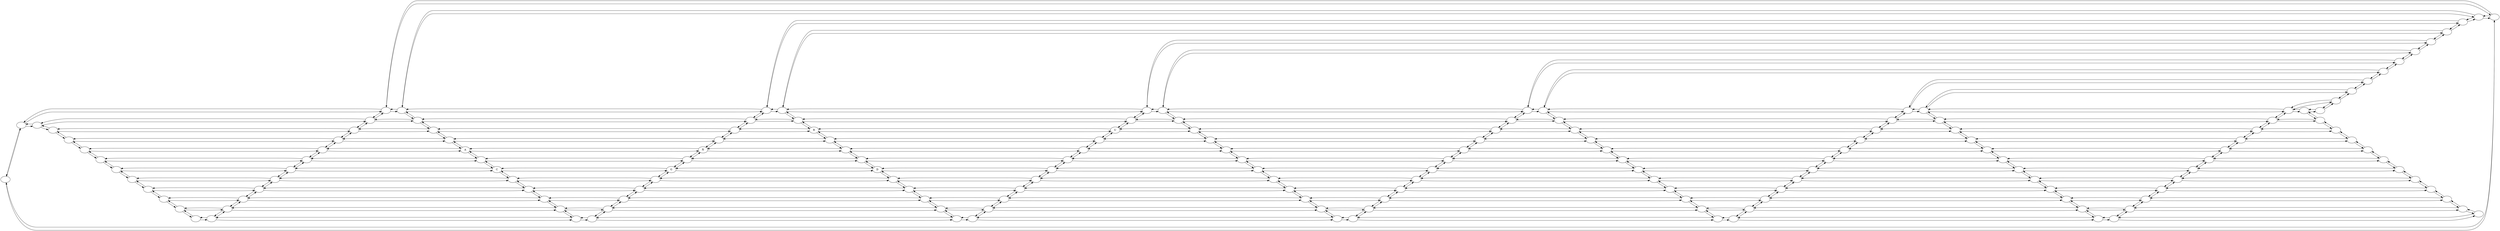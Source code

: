 digraph grafo {
node0_0 [label= ""];
node0_0 -> node1_0;
node0_0 [label= ""];
node0_0 -> node0_1;
node0_1 [label= ""];
node0_1 -> node1_1;
node0_1 [label= ""];
node0_1 -> node0_2;
node0_1 [label= ""];
node0_1 -> node0_0;
node0_2 [label= ""];
node0_2 -> node1_2;
node0_2 [label= ""];
node0_2 -> node0_3;
node0_2 [label= ""];
node0_2 -> node0_1;
node0_3 [label= ""];
node0_3 -> node1_3;
node0_3 [label= ""];
node0_3 -> node0_4;
node0_3 [label= ""];
node0_3 -> node0_2;
node0_4 [label= ""];
node0_4 -> node1_4;
node0_4 [label= ""];
node0_4 -> node0_5;
node0_4 [label= ""];
node0_4 -> node0_3;
node0_5 [label= ""];
node0_5 -> node1_5;
node0_5 [label= ""];
node0_5 -> node0_6;
node0_5 [label= ""];
node0_5 -> node0_4;
node0_6 [label= ""];
node0_6 -> node1_6;
node0_6 [label= ""];
node0_6 -> node0_7;
node0_6 [label= ""];
node0_6 -> node0_5;
node0_7 [label= ""];
node0_7 -> node1_7;
node0_7 [label= ""];
node0_7 -> node0_8;
node0_7 [label= ""];
node0_7 -> node0_6;
node0_8 [label= ""];
node0_8 -> node1_8;
node0_8 [label= ""];
node0_8 -> node0_9;
node0_8 [label= ""];
node0_8 -> node0_7;
node0_9 [label= ""];
node0_9 -> node1_9;
node0_9 [label= ""];
node0_9 -> node0_10;
node0_9 [label= ""];
node0_9 -> node0_8;
node0_10 [label= ""];
node0_10 -> node1_10;
node0_10 [label= ""];
node0_10 -> node0_11;
node0_10 [label= ""];
node0_10 -> node0_9;
node0_11 [label= ""];
node0_11 -> node1_11;
node0_11 [label= ""];
node0_11 -> node0_12;
node0_11 [label= ""];
node0_11 -> node0_10;
node0_12 [label= ""];
node0_12 -> node1_12;
node0_12 [label= ""];
node0_12 -> node0_11;
node1_0 [label= ""];
node1_0 -> node2_0;
node1_0 [label= ""];
node1_0 -> node0_0;
node1_0 [label= ""];
node1_0 -> node1_1;
node1_1 [label= ""];
node1_1 -> node2_1;
node1_1 [label= ""];
node1_1 -> node0_1;
node1_1 [label= ""];
node1_1 -> node1_2;
node1_1 [label= ""];
node1_1 -> node1_0;
node1_2 [label= ""];
node1_2 -> node2_2;
node1_2 [label= ""];
node1_2 -> node0_2;
node1_2 [label= ""];
node1_2 -> node1_3;
node1_2 [label= ""];
node1_2 -> node1_1;
node1_3 [label= ""];
node1_3 -> node2_3;
node1_3 [label= ""];
node1_3 -> node0_3;
node1_3 [label= ""];
node1_3 -> node1_4;
node1_3 [label= ""];
node1_3 -> node1_2;
node1_4 [label= ""];
node1_4 -> node2_4;
node1_4 [label= ""];
node1_4 -> node0_4;
node1_4 [label= ""];
node1_4 -> node1_5;
node1_4 [label= ""];
node1_4 -> node1_3;
node1_5 [label= ""];
node1_5 -> node2_5;
node1_5 [label= ""];
node1_5 -> node0_5;
node1_5 [label= ""];
node1_5 -> node1_6;
node1_5 [label= ""];
node1_5 -> node1_4;
node1_6 [label= ""];
node1_6 -> node2_6;
node1_6 [label= ""];
node1_6 -> node0_6;
node1_6 [label= ""];
node1_6 -> node1_7;
node1_6 [label= ""];
node1_6 -> node1_5;
node1_7 [label= ""];
node1_7 -> node2_7;
node1_7 [label= ""];
node1_7 -> node0_7;
node1_7 [label= ""];
node1_7 -> node1_8;
node1_7 [label= ""];
node1_7 -> node1_6;
node1_8 [label= ""];
node1_8 -> node2_8;
node1_8 [label= ""];
node1_8 -> node0_8;
node1_8 [label= ""];
node1_8 -> node1_9;
node1_8 [label= ""];
node1_8 -> node1_7;
node1_9 [label= ""];
node1_9 -> node2_9;
node1_9 [label= ""];
node1_9 -> node0_9;
node1_9 [label= ""];
node1_9 -> node1_10;
node1_9 [label= ""];
node1_9 -> node1_8;
node1_10 [label= ""];
node1_10 -> node2_10;
node1_10 [label= ""];
node1_10 -> node0_10;
node1_10 [label= ""];
node1_10 -> node1_11;
node1_10 [label= ""];
node1_10 -> node1_9;
node1_11 [label= ""];
node1_11 -> node2_11;
node1_11 [label= ""];
node1_11 -> node0_11;
node1_11 [label= ""];
node1_11 -> node1_12;
node1_11 [label= ""];
node1_11 -> node1_10;
node1_12 [label= ""];
node1_12 -> node2_12;
node1_12 [label= ""];
node1_12 -> node0_12;
node1_12 [label= ""];
node1_12 -> node1_11;
node2_0 [label= ""];
node2_0 -> node3_0;
node2_0 [label= ""];
node2_0 -> node1_0;
node2_0 [label= ""];
node2_0 -> node2_1;
node2_1 [label= ""];
node2_1 -> node3_1;
node2_1 [label= ""];
node2_1 -> node1_1;
node2_1 [label= ""];
node2_1 -> node2_2;
node2_1 [label= ""];
node2_1 -> node2_0;
node2_2 [label= ""];
node2_2 -> node3_2;
node2_2 [label= ""];
node2_2 -> node1_2;
node2_2 [label= ""];
node2_2 -> node2_3;
node2_2 [label= ""];
node2_2 -> node2_1;
node2_3 [label= ""];
node2_3 -> node3_3;
node2_3 [label= ""];
node2_3 -> node1_3;
node2_3 [label= ""];
node2_3 -> node2_4;
node2_3 [label= ""];
node2_3 -> node2_2;
node2_4 [label= ""];
node2_4 -> node3_4;
node2_4 [label= ""];
node2_4 -> node1_4;
node2_4 [label= ""];
node2_4 -> node2_5;
node2_4 [label= ""];
node2_4 -> node2_3;
node2_5 [label= ""];
node2_5 -> node3_5;
node2_5 [label= ""];
node2_5 -> node1_5;
node2_5 [label= ""];
node2_5 -> node2_6;
node2_5 [label= ""];
node2_5 -> node2_4;
node2_6 [label= ""];
node2_6 -> node3_6;
node2_6 [label= ""];
node2_6 -> node1_6;
node2_6 [label= ""];
node2_6 -> node2_7;
node2_6 [label= ""];
node2_6 -> node2_5;
node2_7 [label= ""];
node2_7 -> node3_7;
node2_7 [label= ""];
node2_7 -> node1_7;
node2_7 [label= ""];
node2_7 -> node2_8;
node2_7 [label= ""];
node2_7 -> node2_6;
node2_8 [label= ""];
node2_8 -> node3_8;
node2_8 [label= ""];
node2_8 -> node1_8;
node2_8 [label= ""];
node2_8 -> node2_9;
node2_8 [label= ""];
node2_8 -> node2_7;
node2_9 [label= ""];
node2_9 -> node3_9;
node2_9 [label= ""];
node2_9 -> node1_9;
node2_9 [label= ""];
node2_9 -> node2_10;
node2_9 [label= ""];
node2_9 -> node2_8;
node2_10 [label= ""];
node2_10 -> node3_10;
node2_10 [label= ""];
node2_10 -> node1_10;
node2_10 [label= ""];
node2_10 -> node2_11;
node2_10 [label= ""];
node2_10 -> node2_9;
node2_11 [label= ""];
node2_11 -> node3_11;
node2_11 [label= ""];
node2_11 -> node1_11;
node2_11 [label= ""];
node2_11 -> node2_12;
node2_11 [label= ""];
node2_11 -> node2_10;
node2_12 [label= ""];
node2_12 -> node3_12;
node2_12 [label= ""];
node2_12 -> node1_12;
node2_12 [label= ""];
node2_12 -> node2_11;
node3_0 [label= ""];
node3_0 -> node4_0;
node3_0 [label= ""];
node3_0 -> node2_0;
node3_0 [label= ""];
node3_0 -> node3_1;
node3_1 [label= ""];
node3_1 -> node4_1;
node3_1 [label= ""];
node3_1 -> node2_1;
node3_1 [label= ""];
node3_1 -> node3_2;
node3_1 [label= ""];
node3_1 -> node3_0;
node3_2 [label= ""];
node3_2 -> node4_2;
node3_2 [label= ""];
node3_2 -> node2_2;
node3_2 [label= ""];
node3_2 -> node3_3;
node3_2 [label= ""];
node3_2 -> node3_1;
node3_3 [label= ""];
node3_3 -> node4_3;
node3_3 [label= ""];
node3_3 -> node2_3;
node3_3 [label= ""];
node3_3 -> node3_4;
node3_3 [label= ""];
node3_3 -> node3_2;
node3_4 [label= "R"];
node3_4 -> node4_4;
node3_4 [label= "R"];
node3_4 -> node2_4;
node3_4 [label= "R"];
node3_4 -> node3_5;
node3_4 [label= "R"];
node3_4 -> node3_3;
node3_5 [label= "U"];
node3_5 -> node4_5;
node3_5 [label= "U"];
node3_5 -> node2_5;
node3_5 [label= "U"];
node3_5 -> node3_6;
node3_5 [label= "U"];
node3_5 -> node3_4;
node3_6 [label= ""];
node3_6 -> node4_6;
node3_6 [label= ""];
node3_6 -> node2_6;
node3_6 [label= ""];
node3_6 -> node3_7;
node3_6 [label= ""];
node3_6 -> node3_5;
node3_7 [label= ""];
node3_7 -> node4_7;
node3_7 [label= ""];
node3_7 -> node2_7;
node3_7 [label= ""];
node3_7 -> node3_8;
node3_7 [label= ""];
node3_7 -> node3_6;
node3_8 [label= ""];
node3_8 -> node4_8;
node3_8 [label= ""];
node3_8 -> node2_8;
node3_8 [label= ""];
node3_8 -> node3_9;
node3_8 [label= ""];
node3_8 -> node3_7;
node3_9 [label= ""];
node3_9 -> node4_9;
node3_9 [label= ""];
node3_9 -> node2_9;
node3_9 [label= ""];
node3_9 -> node3_10;
node3_9 [label= ""];
node3_9 -> node3_8;
node3_10 [label= ""];
node3_10 -> node4_10;
node3_10 [label= ""];
node3_10 -> node2_10;
node3_10 [label= ""];
node3_10 -> node3_11;
node3_10 [label= ""];
node3_10 -> node3_9;
node3_11 [label= ""];
node3_11 -> node4_11;
node3_11 [label= ""];
node3_11 -> node2_11;
node3_11 [label= ""];
node3_11 -> node3_12;
node3_11 [label= ""];
node3_11 -> node3_10;
node3_12 [label= ""];
node3_12 -> node4_12;
node3_12 [label= ""];
node3_12 -> node2_12;
node3_12 [label= ""];
node3_12 -> node3_11;
node4_0 [label= ""];
node4_0 -> node5_0;
node4_0 [label= ""];
node4_0 -> node3_0;
node4_0 [label= ""];
node4_0 -> node4_1;
node4_1 [label= ""];
node4_1 -> node5_1;
node4_1 [label= ""];
node4_1 -> node3_1;
node4_1 [label= ""];
node4_1 -> node4_2;
node4_1 [label= ""];
node4_1 -> node4_0;
node4_2 [label= ""];
node4_2 -> node5_2;
node4_2 [label= ""];
node4_2 -> node3_2;
node4_2 [label= ""];
node4_2 -> node4_3;
node4_2 [label= ""];
node4_2 -> node4_1;
node4_3 [label= ""];
node4_3 -> node5_3;
node4_3 [label= ""];
node4_3 -> node3_3;
node4_3 [label= ""];
node4_3 -> node4_4;
node4_3 [label= ""];
node4_3 -> node4_2;
node4_4 [label= ""];
node4_4 -> node5_4;
node4_4 [label= ""];
node4_4 -> node3_4;
node4_4 [label= ""];
node4_4 -> node4_5;
node4_4 [label= ""];
node4_4 -> node4_3;
node4_5 [label= ""];
node4_5 -> node5_5;
node4_5 [label= ""];
node4_5 -> node3_5;
node4_5 [label= ""];
node4_5 -> node4_6;
node4_5 [label= ""];
node4_5 -> node4_4;
node4_6 [label= ""];
node4_6 -> node5_6;
node4_6 [label= ""];
node4_6 -> node3_6;
node4_6 [label= ""];
node4_6 -> node4_7;
node4_6 [label= ""];
node4_6 -> node4_5;
node4_7 [label= ""];
node4_7 -> node5_7;
node4_7 [label= ""];
node4_7 -> node3_7;
node4_7 [label= ""];
node4_7 -> node4_8;
node4_7 [label= ""];
node4_7 -> node4_6;
node4_8 [label= ""];
node4_8 -> node5_8;
node4_8 [label= ""];
node4_8 -> node3_8;
node4_8 [label= ""];
node4_8 -> node4_9;
node4_8 [label= ""];
node4_8 -> node4_7;
node4_9 [label= ""];
node4_9 -> node5_9;
node4_9 [label= ""];
node4_9 -> node3_9;
node4_9 [label= ""];
node4_9 -> node4_10;
node4_9 [label= ""];
node4_9 -> node4_8;
node4_10 [label= ""];
node4_10 -> node5_10;
node4_10 [label= ""];
node4_10 -> node3_10;
node4_10 [label= ""];
node4_10 -> node4_11;
node4_10 [label= ""];
node4_10 -> node4_9;
node4_11 [label= ""];
node4_11 -> node5_11;
node4_11 [label= ""];
node4_11 -> node3_11;
node4_11 [label= ""];
node4_11 -> node4_12;
node4_11 [label= ""];
node4_11 -> node4_10;
node4_12 [label= ""];
node4_12 -> node5_12;
node4_12 [label= ""];
node4_12 -> node3_12;
node4_12 [label= ""];
node4_12 -> node4_11;
node5_0 [label= ""];
node5_0 -> node6_0;
node5_0 [label= ""];
node5_0 -> node4_0;
node5_0 [label= ""];
node5_0 -> node5_1;
node5_1 [label= ""];
node5_1 -> node6_1;
node5_1 [label= ""];
node5_1 -> node4_1;
node5_1 [label= ""];
node5_1 -> node5_2;
node5_1 [label= ""];
node5_1 -> node5_0;
node5_2 [label= "A"];
node5_2 -> node6_2;
node5_2 [label= "A"];
node5_2 -> node4_2;
node5_2 [label= "A"];
node5_2 -> node5_3;
node5_2 [label= "A"];
node5_2 -> node5_1;
node5_3 [label= "Ñ"];
node5_3 -> node6_3;
node5_3 [label= "Ñ"];
node5_3 -> node4_3;
node5_3 [label= "Ñ"];
node5_3 -> node5_4;
node5_3 [label= "Ñ"];
node5_3 -> node5_2;
node5_4 [label= ""];
node5_4 -> node6_4;
node5_4 [label= ""];
node5_4 -> node4_4;
node5_4 [label= ""];
node5_4 -> node5_5;
node5_4 [label= ""];
node5_4 -> node5_3;
node5_5 [label= ""];
node5_5 -> node6_5;
node5_5 [label= ""];
node5_5 -> node4_5;
node5_5 [label= ""];
node5_5 -> node5_6;
node5_5 [label= ""];
node5_5 -> node5_4;
node5_6 [label= ""];
node5_6 -> node6_6;
node5_6 [label= ""];
node5_6 -> node4_6;
node5_6 [label= ""];
node5_6 -> node5_7;
node5_6 [label= ""];
node5_6 -> node5_5;
node5_7 [label= ""];
node5_7 -> node6_7;
node5_7 [label= ""];
node5_7 -> node4_7;
node5_7 [label= ""];
node5_7 -> node5_8;
node5_7 [label= ""];
node5_7 -> node5_6;
node5_8 [label= ""];
node5_8 -> node6_8;
node5_8 [label= ""];
node5_8 -> node4_8;
node5_8 [label= ""];
node5_8 -> node5_9;
node5_8 [label= ""];
node5_8 -> node5_7;
node5_9 [label= ""];
node5_9 -> node6_9;
node5_9 [label= ""];
node5_9 -> node4_9;
node5_9 [label= ""];
node5_9 -> node5_10;
node5_9 [label= ""];
node5_9 -> node5_8;
node5_10 [label= ""];
node5_10 -> node6_10;
node5_10 [label= ""];
node5_10 -> node4_10;
node5_10 [label= ""];
node5_10 -> node5_11;
node5_10 [label= ""];
node5_10 -> node5_9;
node5_11 [label= ""];
node5_11 -> node6_11;
node5_11 [label= ""];
node5_11 -> node4_11;
node5_11 [label= ""];
node5_11 -> node5_12;
node5_11 [label= ""];
node5_11 -> node5_10;
node5_12 [label= ""];
node5_12 -> node6_12;
node5_12 [label= ""];
node5_12 -> node4_12;
node5_12 [label= ""];
node5_12 -> node5_11;
node6_0 [label= ""];
node6_0 -> node7_0;
node6_0 [label= ""];
node6_0 -> node5_0;
node6_0 [label= ""];
node6_0 -> node6_1;
node6_1 [label= ""];
node6_1 -> node7_1;
node6_1 [label= ""];
node6_1 -> node5_1;
node6_1 [label= ""];
node6_1 -> node6_2;
node6_1 [label= ""];
node6_1 -> node6_0;
node6_2 [label= ""];
node6_2 -> node7_2;
node6_2 [label= ""];
node6_2 -> node5_2;
node6_2 [label= ""];
node6_2 -> node6_3;
node6_2 [label= ""];
node6_2 -> node6_1;
node6_3 [label= ""];
node6_3 -> node7_3;
node6_3 [label= ""];
node6_3 -> node5_3;
node6_3 [label= ""];
node6_3 -> node6_4;
node6_3 [label= ""];
node6_3 -> node6_2;
node6_4 [label= ""];
node6_4 -> node7_4;
node6_4 [label= ""];
node6_4 -> node5_4;
node6_4 [label= ""];
node6_4 -> node6_5;
node6_4 [label= ""];
node6_4 -> node6_3;
node6_5 [label= ""];
node6_5 -> node7_5;
node6_5 [label= ""];
node6_5 -> node5_5;
node6_5 [label= ""];
node6_5 -> node6_6;
node6_5 [label= ""];
node6_5 -> node6_4;
node6_6 [label= ""];
node6_6 -> node7_6;
node6_6 [label= ""];
node6_6 -> node5_6;
node6_6 [label= ""];
node6_6 -> node6_7;
node6_6 [label= ""];
node6_6 -> node6_5;
node6_7 [label= ""];
node6_7 -> node7_7;
node6_7 [label= ""];
node6_7 -> node5_7;
node6_7 [label= ""];
node6_7 -> node6_8;
node6_7 [label= ""];
node6_7 -> node6_6;
node6_8 [label= ""];
node6_8 -> node7_8;
node6_8 [label= ""];
node6_8 -> node5_8;
node6_8 [label= ""];
node6_8 -> node6_9;
node6_8 [label= ""];
node6_8 -> node6_7;
node6_9 [label= ""];
node6_9 -> node7_9;
node6_9 [label= ""];
node6_9 -> node5_9;
node6_9 [label= ""];
node6_9 -> node6_10;
node6_9 [label= ""];
node6_9 -> node6_8;
node6_10 [label= ""];
node6_10 -> node7_10;
node6_10 [label= ""];
node6_10 -> node5_10;
node6_10 [label= ""];
node6_10 -> node6_11;
node6_10 [label= ""];
node6_10 -> node6_9;
node6_11 [label= ""];
node6_11 -> node7_11;
node6_11 [label= ""];
node6_11 -> node5_11;
node6_11 [label= ""];
node6_11 -> node6_12;
node6_11 [label= ""];
node6_11 -> node6_10;
node6_12 [label= ""];
node6_12 -> node7_12;
node6_12 [label= ""];
node6_12 -> node5_12;
node6_12 [label= ""];
node6_12 -> node6_11;
node7_0 [label= ""];
node7_0 -> node8_0;
node7_0 [label= ""];
node7_0 -> node6_0;
node7_0 [label= ""];
node7_0 -> node7_1;
node7_1 [label= ""];
node7_1 -> node8_1;
node7_1 [label= ""];
node7_1 -> node6_1;
node7_1 [label= ""];
node7_1 -> node7_2;
node7_1 [label= ""];
node7_1 -> node7_0;
node7_2 [label= "C"];
node7_2 -> node8_2;
node7_2 [label= "C"];
node7_2 -> node6_2;
node7_2 [label= "C"];
node7_2 -> node7_3;
node7_2 [label= "C"];
node7_2 -> node7_1;
node7_3 [label= "G"];
node7_3 -> node8_3;
node7_3 [label= "G"];
node7_3 -> node6_3;
node7_3 [label= "G"];
node7_3 -> node7_4;
node7_3 [label= "G"];
node7_3 -> node7_2;
node7_4 [label= "D"];
node7_4 -> node8_4;
node7_4 [label= "D"];
node7_4 -> node6_4;
node7_4 [label= "D"];
node7_4 -> node7_5;
node7_4 [label= "D"];
node7_4 -> node7_3;
node7_5 [label= ""];
node7_5 -> node8_5;
node7_5 [label= ""];
node7_5 -> node6_5;
node7_5 [label= ""];
node7_5 -> node7_6;
node7_5 [label= ""];
node7_5 -> node7_4;
node7_6 [label= ""];
node7_6 -> node8_6;
node7_6 [label= ""];
node7_6 -> node6_6;
node7_6 [label= ""];
node7_6 -> node7_7;
node7_6 [label= ""];
node7_6 -> node7_5;
node7_7 [label= ""];
node7_7 -> node8_7;
node7_7 [label= ""];
node7_7 -> node6_7;
node7_7 [label= ""];
node7_7 -> node7_8;
node7_7 [label= ""];
node7_7 -> node7_6;
node7_8 [label= ""];
node7_8 -> node8_8;
node7_8 [label= ""];
node7_8 -> node6_8;
node7_8 [label= ""];
node7_8 -> node7_9;
node7_8 [label= ""];
node7_8 -> node7_7;
node7_9 [label= ""];
node7_9 -> node8_9;
node7_9 [label= ""];
node7_9 -> node6_9;
node7_9 [label= ""];
node7_9 -> node7_10;
node7_9 [label= ""];
node7_9 -> node7_8;
node7_10 [label= ""];
node7_10 -> node8_10;
node7_10 [label= ""];
node7_10 -> node6_10;
node7_10 [label= ""];
node7_10 -> node7_11;
node7_10 [label= ""];
node7_10 -> node7_9;
node7_11 [label= ""];
node7_11 -> node8_11;
node7_11 [label= ""];
node7_11 -> node6_11;
node7_11 [label= ""];
node7_11 -> node7_12;
node7_11 [label= ""];
node7_11 -> node7_10;
node7_12 [label= ""];
node7_12 -> node8_12;
node7_12 [label= ""];
node7_12 -> node6_12;
node7_12 [label= ""];
node7_12 -> node7_11;
node8_0 [label= ""];
node8_0 -> node9_0;
node8_0 [label= ""];
node8_0 -> node7_0;
node8_0 [label= ""];
node8_0 -> node8_1;
node8_1 [label= ""];
node8_1 -> node9_1;
node8_1 [label= ""];
node8_1 -> node7_1;
node8_1 [label= ""];
node8_1 -> node8_2;
node8_1 [label= ""];
node8_1 -> node8_0;
node8_2 [label= ""];
node8_2 -> node9_2;
node8_2 [label= ""];
node8_2 -> node7_2;
node8_2 [label= ""];
node8_2 -> node8_3;
node8_2 [label= ""];
node8_2 -> node8_1;
node8_3 [label= ""];
node8_3 -> node9_3;
node8_3 [label= ""];
node8_3 -> node7_3;
node8_3 [label= ""];
node8_3 -> node8_4;
node8_3 [label= ""];
node8_3 -> node8_2;
node8_4 [label= ""];
node8_4 -> node9_4;
node8_4 [label= ""];
node8_4 -> node7_4;
node8_4 [label= ""];
node8_4 -> node8_5;
node8_4 [label= ""];
node8_4 -> node8_3;
node8_5 [label= ""];
node8_5 -> node9_5;
node8_5 [label= ""];
node8_5 -> node7_5;
node8_5 [label= ""];
node8_5 -> node8_6;
node8_5 [label= ""];
node8_5 -> node8_4;
node8_6 [label= ""];
node8_6 -> node9_6;
node8_6 [label= ""];
node8_6 -> node7_6;
node8_6 [label= ""];
node8_6 -> node8_7;
node8_6 [label= ""];
node8_6 -> node8_5;
node8_7 [label= ""];
node8_7 -> node9_7;
node8_7 [label= ""];
node8_7 -> node7_7;
node8_7 [label= ""];
node8_7 -> node8_8;
node8_7 [label= ""];
node8_7 -> node8_6;
node8_8 [label= ""];
node8_8 -> node9_8;
node8_8 [label= ""];
node8_8 -> node7_8;
node8_8 [label= ""];
node8_8 -> node8_9;
node8_8 [label= ""];
node8_8 -> node8_7;
node8_9 [label= ""];
node8_9 -> node9_9;
node8_9 [label= ""];
node8_9 -> node7_9;
node8_9 [label= ""];
node8_9 -> node8_10;
node8_9 [label= ""];
node8_9 -> node8_8;
node8_10 [label= ""];
node8_10 -> node9_10;
node8_10 [label= ""];
node8_10 -> node7_10;
node8_10 [label= ""];
node8_10 -> node8_11;
node8_10 [label= ""];
node8_10 -> node8_9;
node8_11 [label= ""];
node8_11 -> node9_11;
node8_11 [label= ""];
node8_11 -> node7_11;
node8_11 [label= ""];
node8_11 -> node8_12;
node8_11 [label= ""];
node8_11 -> node8_10;
node8_12 [label= ""];
node8_12 -> node9_12;
node8_12 [label= ""];
node8_12 -> node7_12;
node8_12 [label= ""];
node8_12 -> node8_11;
node9_0 [label= ""];
node9_0 -> node10_0;
node9_0 [label= ""];
node9_0 -> node8_0;
node9_0 [label= ""];
node9_0 -> node9_1;
node9_1 [label= ""];
node9_1 -> node10_1;
node9_1 [label= ""];
node9_1 -> node8_1;
node9_1 [label= ""];
node9_1 -> node9_2;
node9_1 [label= ""];
node9_1 -> node9_0;
node9_2 [label= ""];
node9_2 -> node10_2;
node9_2 [label= ""];
node9_2 -> node8_2;
node9_2 [label= ""];
node9_2 -> node9_3;
node9_2 [label= ""];
node9_2 -> node9_1;
node9_3 [label= ""];
node9_3 -> node10_3;
node9_3 [label= ""];
node9_3 -> node8_3;
node9_3 [label= ""];
node9_3 -> node9_4;
node9_3 [label= ""];
node9_3 -> node9_2;
node9_4 [label= ""];
node9_4 -> node10_4;
node9_4 [label= ""];
node9_4 -> node8_4;
node9_4 [label= ""];
node9_4 -> node9_5;
node9_4 [label= ""];
node9_4 -> node9_3;
node9_5 [label= ""];
node9_5 -> node10_5;
node9_5 [label= ""];
node9_5 -> node8_5;
node9_5 [label= ""];
node9_5 -> node9_6;
node9_5 [label= ""];
node9_5 -> node9_4;
node9_6 [label= ""];
node9_6 -> node10_6;
node9_6 [label= ""];
node9_6 -> node8_6;
node9_6 [label= ""];
node9_6 -> node9_7;
node9_6 [label= ""];
node9_6 -> node9_5;
node9_7 [label= ""];
node9_7 -> node10_7;
node9_7 [label= ""];
node9_7 -> node8_7;
node9_7 [label= ""];
node9_7 -> node9_8;
node9_7 [label= ""];
node9_7 -> node9_6;
node9_8 [label= ""];
node9_8 -> node10_8;
node9_8 [label= ""];
node9_8 -> node8_8;
node9_8 [label= ""];
node9_8 -> node9_9;
node9_8 [label= ""];
node9_8 -> node9_7;
node9_9 [label= ""];
node9_9 -> node10_9;
node9_9 [label= ""];
node9_9 -> node8_9;
node9_9 [label= ""];
node9_9 -> node9_10;
node9_9 [label= ""];
node9_9 -> node9_8;
node9_10 [label= ""];
node9_10 -> node10_10;
node9_10 [label= ""];
node9_10 -> node8_10;
node9_10 [label= ""];
node9_10 -> node9_11;
node9_10 [label= ""];
node9_10 -> node9_9;
node9_11 [label= ""];
node9_11 -> node10_11;
node9_11 [label= ""];
node9_11 -> node8_11;
node9_11 [label= ""];
node9_11 -> node9_12;
node9_11 [label= ""];
node9_11 -> node9_10;
node9_12 [label= ""];
node9_12 -> node10_12;
node9_12 [label= ""];
node9_12 -> node8_12;
node9_12 [label= ""];
node9_12 -> node9_11;
node10_0 [label= ""];
node10_0 -> node11_0;
node10_0 [label= ""];
node10_0 -> node9_0;
node10_0 [label= ""];
node10_0 -> node10_1;
node10_1 [label= ""];
node10_1 -> node11_1;
node10_1 [label= ""];
node10_1 -> node9_1;
node10_1 [label= ""];
node10_1 -> node10_2;
node10_1 [label= ""];
node10_1 -> node10_0;
node10_2 [label= ""];
node10_2 -> node11_2;
node10_2 [label= ""];
node10_2 -> node9_2;
node10_2 [label= ""];
node10_2 -> node10_3;
node10_2 [label= ""];
node10_2 -> node10_1;
node10_3 [label= ""];
node10_3 -> node11_3;
node10_3 [label= ""];
node10_3 -> node9_3;
node10_3 [label= ""];
node10_3 -> node10_4;
node10_3 [label= ""];
node10_3 -> node10_2;
node10_4 [label= ""];
node10_4 -> node11_4;
node10_4 [label= ""];
node10_4 -> node9_4;
node10_4 [label= ""];
node10_4 -> node10_5;
node10_4 [label= ""];
node10_4 -> node10_3;
node10_5 [label= ""];
node10_5 -> node11_5;
node10_5 [label= ""];
node10_5 -> node9_5;
node10_5 [label= ""];
node10_5 -> node10_6;
node10_5 [label= ""];
node10_5 -> node10_4;
node10_6 [label= ""];
node10_6 -> node11_6;
node10_6 [label= ""];
node10_6 -> node9_6;
node10_6 [label= ""];
node10_6 -> node10_7;
node10_6 [label= ""];
node10_6 -> node10_5;
node10_7 [label= ""];
node10_7 -> node11_7;
node10_7 [label= ""];
node10_7 -> node9_7;
node10_7 [label= ""];
node10_7 -> node10_8;
node10_7 [label= ""];
node10_7 -> node10_6;
node10_8 [label= ""];
node10_8 -> node11_8;
node10_8 [label= ""];
node10_8 -> node9_8;
node10_8 [label= ""];
node10_8 -> node10_9;
node10_8 [label= ""];
node10_8 -> node10_7;
node10_9 [label= ""];
node10_9 -> node11_9;
node10_9 [label= ""];
node10_9 -> node9_9;
node10_9 [label= ""];
node10_9 -> node10_10;
node10_9 [label= ""];
node10_9 -> node10_8;
node10_10 [label= ""];
node10_10 -> node11_10;
node10_10 [label= ""];
node10_10 -> node9_10;
node10_10 [label= ""];
node10_10 -> node10_11;
node10_10 [label= ""];
node10_10 -> node10_9;
node10_11 [label= ""];
node10_11 -> node11_11;
node10_11 [label= ""];
node10_11 -> node9_11;
node10_11 [label= ""];
node10_11 -> node10_12;
node10_11 [label= ""];
node10_11 -> node10_10;
node10_12 [label= ""];
node10_12 -> node11_12;
node10_12 [label= ""];
node10_12 -> node9_12;
node10_12 [label= ""];
node10_12 -> node10_11;
node11_0 [label= ""];
node11_0 -> node12_0;
node11_0 [label= ""];
node11_0 -> node10_0;
node11_0 [label= ""];
node11_0 -> node11_1;
node11_1 [label= ""];
node11_1 -> node12_1;
node11_1 [label= ""];
node11_1 -> node10_1;
node11_1 [label= ""];
node11_1 -> node11_2;
node11_1 [label= ""];
node11_1 -> node11_0;
node11_2 [label= ""];
node11_2 -> node12_2;
node11_2 [label= ""];
node11_2 -> node10_2;
node11_2 [label= ""];
node11_2 -> node11_3;
node11_2 [label= ""];
node11_2 -> node11_1;
node11_3 [label= ""];
node11_3 -> node12_3;
node11_3 [label= ""];
node11_3 -> node10_3;
node11_3 [label= ""];
node11_3 -> node11_4;
node11_3 [label= ""];
node11_3 -> node11_2;
node11_4 [label= ""];
node11_4 -> node12_4;
node11_4 [label= ""];
node11_4 -> node10_4;
node11_4 [label= ""];
node11_4 -> node11_5;
node11_4 [label= ""];
node11_4 -> node11_3;
node11_5 [label= ""];
node11_5 -> node12_5;
node11_5 [label= ""];
node11_5 -> node10_5;
node11_5 [label= ""];
node11_5 -> node11_6;
node11_5 [label= ""];
node11_5 -> node11_4;
node11_6 [label= ""];
node11_6 -> node12_6;
node11_6 [label= ""];
node11_6 -> node10_6;
node11_6 [label= ""];
node11_6 -> node11_7;
node11_6 [label= ""];
node11_6 -> node11_5;
node11_7 [label= ""];
node11_7 -> node12_7;
node11_7 [label= ""];
node11_7 -> node10_7;
node11_7 [label= ""];
node11_7 -> node11_8;
node11_7 [label= ""];
node11_7 -> node11_6;
node11_8 [label= ""];
node11_8 -> node12_8;
node11_8 [label= ""];
node11_8 -> node10_8;
node11_8 [label= ""];
node11_8 -> node11_9;
node11_8 [label= ""];
node11_8 -> node11_7;
node11_9 [label= ""];
node11_9 -> node12_9;
node11_9 [label= ""];
node11_9 -> node10_9;
node11_9 [label= ""];
node11_9 -> node11_10;
node11_9 [label= ""];
node11_9 -> node11_8;
node11_10 [label= ""];
node11_10 -> node12_10;
node11_10 [label= ""];
node11_10 -> node10_10;
node11_10 [label= ""];
node11_10 -> node11_11;
node11_10 [label= ""];
node11_10 -> node11_9;
node11_11 [label= ""];
node11_11 -> node12_11;
node11_11 [label= ""];
node11_11 -> node10_11;
node11_11 [label= ""];
node11_11 -> node11_12;
node11_11 [label= ""];
node11_11 -> node11_10;
node11_12 [label= ""];
node11_12 -> node12_12;
node11_12 [label= ""];
node11_12 -> node10_12;
node11_12 [label= ""];
node11_12 -> node11_11;
node12_0 [label= ""];
node12_0 -> node11_0;
node12_0 [label= ""];
node12_0 -> node12_1;
node12_1 [label= ""];
node12_1 -> node11_1;
node12_1 [label= ""];
node12_1 -> node12_2;
node12_1 [label= ""];
node12_1 -> node12_0;
node12_2 [label= ""];
node12_2 -> node11_2;
node12_2 [label= ""];
node12_2 -> node12_3;
node12_2 [label= ""];
node12_2 -> node12_1;
node12_3 [label= ""];
node12_3 -> node11_3;
node12_3 [label= ""];
node12_3 -> node12_4;
node12_3 [label= ""];
node12_3 -> node12_2;
node12_4 [label= ""];
node12_4 -> node11_4;
node12_4 [label= ""];
node12_4 -> node12_5;
node12_4 [label= ""];
node12_4 -> node12_3;
node12_5 [label= ""];
node12_5 -> node11_5;
node12_5 [label= ""];
node12_5 -> node12_6;
node12_5 [label= ""];
node12_5 -> node12_4;
node12_6 [label= ""];
node12_6 -> node11_6;
node12_6 [label= ""];
node12_6 -> node12_7;
node12_6 [label= ""];
node12_6 -> node12_5;
node12_7 [label= ""];
node12_7 -> node11_7;
node12_7 [label= ""];
node12_7 -> node12_8;
node12_7 [label= ""];
node12_7 -> node12_6;
node12_8 [label= ""];
node12_8 -> node11_8;
node12_8 [label= ""];
node12_8 -> node12_9;
node12_8 [label= ""];
node12_8 -> node12_7;
node12_9 [label= ""];
node12_9 -> node11_9;
node12_9 [label= ""];
node12_9 -> node12_10;
node12_9 [label= ""];
node12_9 -> node12_8;
node12_10 [label= ""];
node12_10 -> node11_10;
node12_10 [label= ""];
node12_10 -> node12_11;
node12_10 [label= ""];
node12_10 -> node12_9;
node12_11 [label= ""];
node12_11 -> node11_11;
node12_11 [label= ""];
node12_11 -> node12_12;
node12_11 [label= ""];
node12_11 -> node12_10;
node12_12 [label= ""];
node12_12 -> node11_12;
node12_12 [label= ""];
node12_12 -> node12_11;

rankdir=LR;}
